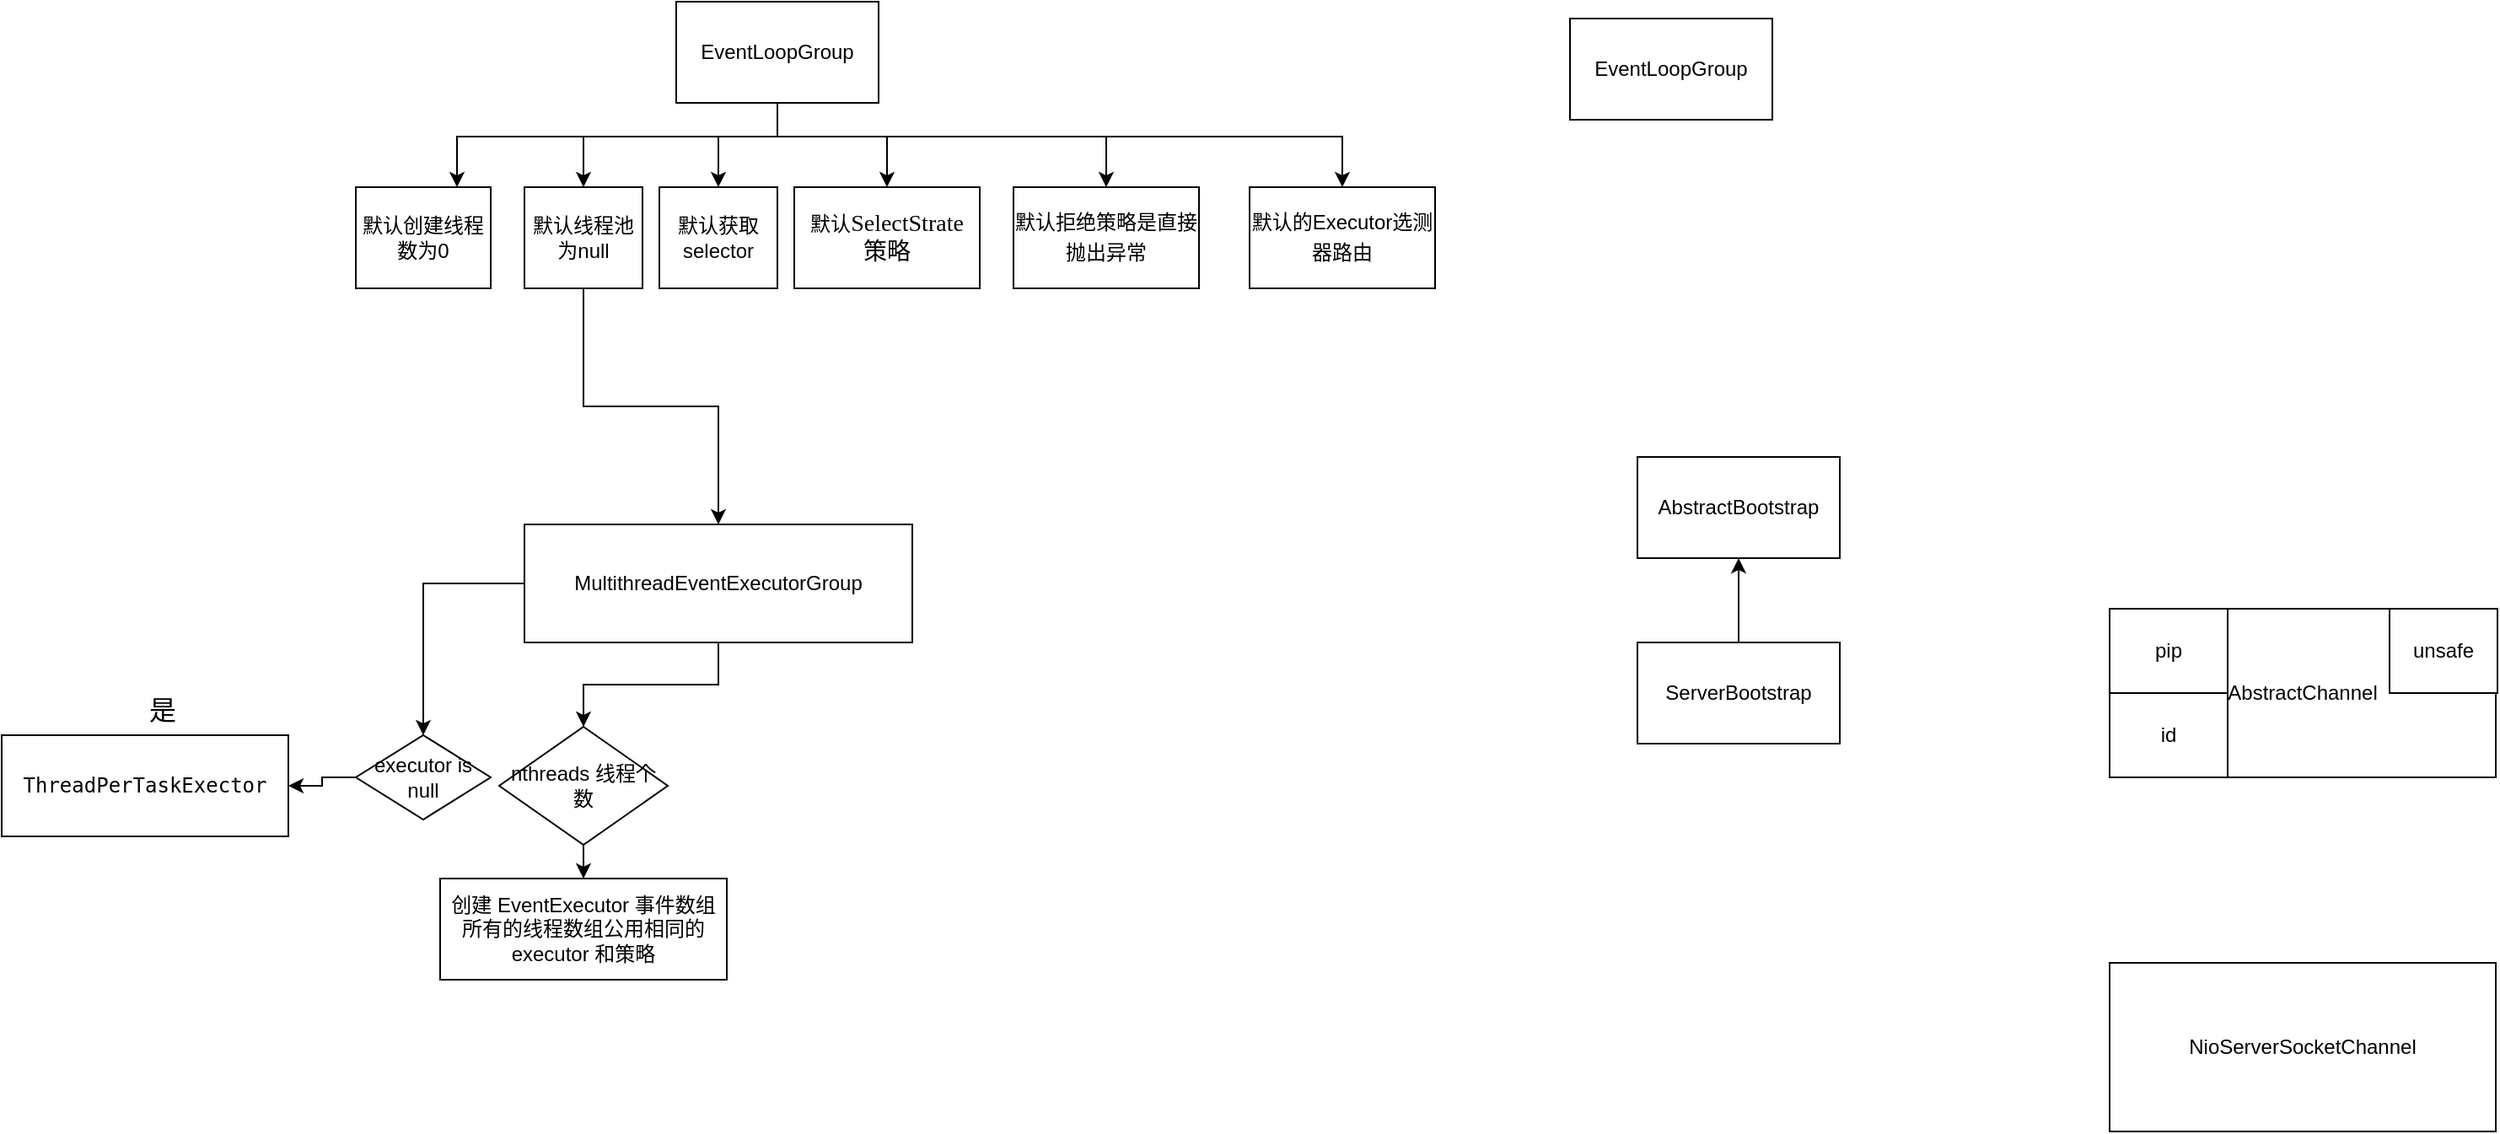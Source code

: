<mxfile version="13.0.8" type="github">
  <diagram id="tISTSOa1IbnUW52Cragt" name="第 1 页">
    <mxGraphModel dx="2249" dy="839" grid="1" gridSize="10" guides="1" tooltips="1" connect="1" arrows="1" fold="1" page="1" pageScale="1" pageWidth="827" pageHeight="1169" math="0" shadow="0">
      <root>
        <mxCell id="0" />
        <mxCell id="1" parent="0" />
        <mxCell id="zpzJkX84lzKPsi4QqlUI-2" value="" style="edgeStyle=orthogonalEdgeStyle;rounded=0;orthogonalLoop=1;jettySize=auto;html=1;" edge="1" parent="1" source="16vSrL_acRCVAmLFUMgu-1" target="zpzJkX84lzKPsi4QqlUI-1">
          <mxGeometry relative="1" as="geometry">
            <Array as="points">
              <mxPoint x="250" y="230" />
              <mxPoint x="60" y="230" />
            </Array>
          </mxGeometry>
        </mxCell>
        <mxCell id="zpzJkX84lzKPsi4QqlUI-7" style="edgeStyle=orthogonalEdgeStyle;rounded=0;orthogonalLoop=1;jettySize=auto;html=1;" edge="1" parent="1" source="16vSrL_acRCVAmLFUMgu-1" target="zpzJkX84lzKPsi4QqlUI-5">
          <mxGeometry relative="1" as="geometry">
            <Array as="points">
              <mxPoint x="250" y="230" />
              <mxPoint x="135" y="230" />
            </Array>
          </mxGeometry>
        </mxCell>
        <mxCell id="zpzJkX84lzKPsi4QqlUI-12" style="edgeStyle=orthogonalEdgeStyle;rounded=0;orthogonalLoop=1;jettySize=auto;html=1;entryX=0.5;entryY=0;entryDx=0;entryDy=0;" edge="1" parent="1" source="16vSrL_acRCVAmLFUMgu-1" target="zpzJkX84lzKPsi4QqlUI-10">
          <mxGeometry relative="1" as="geometry">
            <Array as="points">
              <mxPoint x="250" y="230" />
              <mxPoint x="215" y="230" />
            </Array>
          </mxGeometry>
        </mxCell>
        <mxCell id="zpzJkX84lzKPsi4QqlUI-13" style="edgeStyle=orthogonalEdgeStyle;rounded=0;orthogonalLoop=1;jettySize=auto;html=1;entryX=0.5;entryY=0;entryDx=0;entryDy=0;" edge="1" parent="1" source="16vSrL_acRCVAmLFUMgu-1" target="zpzJkX84lzKPsi4QqlUI-11">
          <mxGeometry relative="1" as="geometry">
            <Array as="points">
              <mxPoint x="250" y="230" />
              <mxPoint x="315" y="230" />
            </Array>
          </mxGeometry>
        </mxCell>
        <mxCell id="zpzJkX84lzKPsi4QqlUI-15" style="edgeStyle=orthogonalEdgeStyle;rounded=0;orthogonalLoop=1;jettySize=auto;html=1;entryX=0.5;entryY=0;entryDx=0;entryDy=0;" edge="1" parent="1" source="16vSrL_acRCVAmLFUMgu-1" target="zpzJkX84lzKPsi4QqlUI-14">
          <mxGeometry relative="1" as="geometry">
            <Array as="points">
              <mxPoint x="250" y="230" />
              <mxPoint x="445" y="230" />
            </Array>
          </mxGeometry>
        </mxCell>
        <mxCell id="zpzJkX84lzKPsi4QqlUI-34" style="edgeStyle=orthogonalEdgeStyle;rounded=0;orthogonalLoop=1;jettySize=auto;html=1;" edge="1" parent="1" source="16vSrL_acRCVAmLFUMgu-1" target="zpzJkX84lzKPsi4QqlUI-33">
          <mxGeometry relative="1" as="geometry">
            <Array as="points">
              <mxPoint x="250" y="230" />
              <mxPoint x="585" y="230" />
            </Array>
          </mxGeometry>
        </mxCell>
        <mxCell id="16vSrL_acRCVAmLFUMgu-1" value="EventLoopGroup" style="rounded=0;whiteSpace=wrap;html=1;" parent="1" vertex="1">
          <mxGeometry x="190" y="150" width="120" height="60" as="geometry" />
        </mxCell>
        <mxCell id="zpzJkX84lzKPsi4QqlUI-1" value="默认创建线程数为0" style="rounded=0;whiteSpace=wrap;html=1;" vertex="1" parent="1">
          <mxGeometry y="260" width="80" height="60" as="geometry" />
        </mxCell>
        <mxCell id="16vSrL_acRCVAmLFUMgu-3" value="EventLoopGroup" style="rounded=0;whiteSpace=wrap;html=1;" parent="1" vertex="1">
          <mxGeometry x="720" y="160" width="120" height="60" as="geometry" />
        </mxCell>
        <mxCell id="zpzJkX84lzKPsi4QqlUI-19" style="edgeStyle=orthogonalEdgeStyle;rounded=0;orthogonalLoop=1;jettySize=auto;html=1;entryX=0.5;entryY=0;entryDx=0;entryDy=0;" edge="1" parent="1" source="zpzJkX84lzKPsi4QqlUI-5" target="zpzJkX84lzKPsi4QqlUI-16">
          <mxGeometry relative="1" as="geometry" />
        </mxCell>
        <mxCell id="zpzJkX84lzKPsi4QqlUI-5" value="默认线程池为null&lt;span style=&quot;color: rgba(0 , 0 , 0 , 0) ; font-family: monospace ; font-size: 0px&quot;&gt;%3CmxGraphModel%3E%3Croot%3E%3CmxCell%20id%3D%220%22%2F%3E%3CmxCell%20id%3D%221%22%20parent%3D%220%22%2F%3E%3CmxCell%20id%3D%222%22%20value%3D%22%E9%BB%98%E8%AE%A4%E5%88%9B%E5%BB%BA%E7%BA%BF%E7%A8%8B%E6%95%B0%E4%B8%BA0%22%20style%3D%22rounded%3D0%3BwhiteSpace%3Dwrap%3Bhtml%3D1%3B%22%20vertex%3D%221%22%20parent%3D%221%22%3E%3CmxGeometry%20y%3D%22260%22%20width%3D%22120%22%20height%3D%2260%22%20as%3D%22geometry%22%2F%3E%3C%2FmxCell%3E%3C%2Froot%3E%3C%2FmxGraphModel%3E&lt;/span&gt;" style="rounded=0;whiteSpace=wrap;html=1;" vertex="1" parent="1">
          <mxGeometry x="100" y="260" width="70" height="60" as="geometry" />
        </mxCell>
        <mxCell id="zpzJkX84lzKPsi4QqlUI-10" value="默认获取selector" style="rounded=0;whiteSpace=wrap;html=1;" vertex="1" parent="1">
          <mxGeometry x="180" y="260" width="70" height="60" as="geometry" />
        </mxCell>
        <mxCell id="zpzJkX84lzKPsi4QqlUI-11" value="默认&lt;font face=&quot;Consolas&quot; style=&quot;font-size: 14px&quot;&gt;&lt;span style=&quot;background-color: rgb(255 , 255 , 255)&quot;&gt;SelectStrate&lt;br&gt;策略&lt;br&gt;&lt;/span&gt;&lt;/font&gt;" style="rounded=0;whiteSpace=wrap;html=1;" vertex="1" parent="1">
          <mxGeometry x="260" y="260" width="110" height="60" as="geometry" />
        </mxCell>
        <mxCell id="zpzJkX84lzKPsi4QqlUI-14" value="默认拒绝策略是直接抛出异常&lt;font face=&quot;Consolas&quot;&gt;&lt;span style=&quot;font-size: 16px ; background-color: rgb(255 , 255 , 255)&quot;&gt;&lt;br&gt;&lt;/span&gt;&lt;/font&gt;" style="rounded=0;whiteSpace=wrap;html=1;" vertex="1" parent="1">
          <mxGeometry x="390" y="260" width="110" height="60" as="geometry" />
        </mxCell>
        <mxCell id="zpzJkX84lzKPsi4QqlUI-29" style="edgeStyle=orthogonalEdgeStyle;rounded=0;orthogonalLoop=1;jettySize=auto;html=1;entryX=0.5;entryY=0;entryDx=0;entryDy=0;" edge="1" parent="1" source="zpzJkX84lzKPsi4QqlUI-16" target="zpzJkX84lzKPsi4QqlUI-20">
          <mxGeometry relative="1" as="geometry">
            <Array as="points">
              <mxPoint x="40" y="495" />
            </Array>
          </mxGeometry>
        </mxCell>
        <mxCell id="zpzJkX84lzKPsi4QqlUI-31" style="edgeStyle=orthogonalEdgeStyle;rounded=0;orthogonalLoop=1;jettySize=auto;html=1;entryX=0.5;entryY=0;entryDx=0;entryDy=0;" edge="1" parent="1" source="zpzJkX84lzKPsi4QqlUI-16" target="zpzJkX84lzKPsi4QqlUI-30">
          <mxGeometry relative="1" as="geometry" />
        </mxCell>
        <mxCell id="zpzJkX84lzKPsi4QqlUI-16" value="&lt;pre style=&quot;background-color: rgb(255 , 255 , 255)&quot;&gt;&lt;font face=&quot;Helvetica&quot; style=&quot;font-size: 12px&quot;&gt;MultithreadEventExecutorGroup&lt;/font&gt;&lt;/pre&gt;" style="rounded=0;whiteSpace=wrap;html=1;" vertex="1" parent="1">
          <mxGeometry x="100" y="460" width="230" height="70" as="geometry" />
        </mxCell>
        <mxCell id="zpzJkX84lzKPsi4QqlUI-17" value="&lt;pre style=&quot;background-color: rgb(255 , 255 , 255)&quot;&gt;ThreadPerTaskExector&lt;/pre&gt;" style="rounded=0;whiteSpace=wrap;html=1;" vertex="1" parent="1">
          <mxGeometry x="-210" y="585" width="170" height="60" as="geometry" />
        </mxCell>
        <mxCell id="zpzJkX84lzKPsi4QqlUI-23" style="edgeStyle=orthogonalEdgeStyle;rounded=0;orthogonalLoop=1;jettySize=auto;html=1;entryX=1;entryY=0.5;entryDx=0;entryDy=0;" edge="1" parent="1" source="zpzJkX84lzKPsi4QqlUI-20" target="zpzJkX84lzKPsi4QqlUI-17">
          <mxGeometry relative="1" as="geometry" />
        </mxCell>
        <mxCell id="zpzJkX84lzKPsi4QqlUI-20" value="executor is null" style="rhombus;whiteSpace=wrap;html=1;" vertex="1" parent="1">
          <mxGeometry y="585" width="80" height="50" as="geometry" />
        </mxCell>
        <mxCell id="zpzJkX84lzKPsi4QqlUI-24" value="&lt;font style=&quot;font-size: 16px&quot;&gt;是&lt;/font&gt;" style="text;html=1;align=center;verticalAlign=middle;resizable=0;points=[];autosize=1;" vertex="1" parent="1">
          <mxGeometry x="-130" y="560" width="30" height="20" as="geometry" />
        </mxCell>
        <mxCell id="zpzJkX84lzKPsi4QqlUI-27" value="创建 EventExecutor 事件数组&lt;br&gt;所有的线程数组公用相同的&lt;br&gt;executor 和策略" style="rounded=0;whiteSpace=wrap;html=1;" vertex="1" parent="1">
          <mxGeometry x="50" y="670" width="170" height="60" as="geometry" />
        </mxCell>
        <mxCell id="zpzJkX84lzKPsi4QqlUI-32" style="edgeStyle=orthogonalEdgeStyle;rounded=0;orthogonalLoop=1;jettySize=auto;html=1;entryX=0.5;entryY=0;entryDx=0;entryDy=0;" edge="1" parent="1" source="zpzJkX84lzKPsi4QqlUI-30" target="zpzJkX84lzKPsi4QqlUI-27">
          <mxGeometry relative="1" as="geometry" />
        </mxCell>
        <mxCell id="zpzJkX84lzKPsi4QqlUI-30" value="nthreads 线程个数" style="rhombus;whiteSpace=wrap;html=1;" vertex="1" parent="1">
          <mxGeometry x="85" y="580" width="100" height="70" as="geometry" />
        </mxCell>
        <mxCell id="zpzJkX84lzKPsi4QqlUI-33" value="默认的Executor选测器路由&lt;font face=&quot;Consolas&quot;&gt;&lt;span style=&quot;font-size: 16px ; background-color: rgb(255 , 255 , 255)&quot;&gt;&lt;br&gt;&lt;/span&gt;&lt;/font&gt;" style="rounded=0;whiteSpace=wrap;html=1;" vertex="1" parent="1">
          <mxGeometry x="530" y="260" width="110" height="60" as="geometry" />
        </mxCell>
        <mxCell id="zpzJkX84lzKPsi4QqlUI-39" value="" style="edgeStyle=orthogonalEdgeStyle;rounded=0;orthogonalLoop=1;jettySize=auto;html=1;" edge="1" parent="1" source="zpzJkX84lzKPsi4QqlUI-36" target="zpzJkX84lzKPsi4QqlUI-38">
          <mxGeometry relative="1" as="geometry" />
        </mxCell>
        <mxCell id="zpzJkX84lzKPsi4QqlUI-36" value="ServerBootstrap&lt;br&gt;" style="rounded=0;whiteSpace=wrap;html=1;" vertex="1" parent="1">
          <mxGeometry x="760" y="530" width="120" height="60" as="geometry" />
        </mxCell>
        <mxCell id="zpzJkX84lzKPsi4QqlUI-38" value="AbstractBootstrap" style="rounded=0;whiteSpace=wrap;html=1;" vertex="1" parent="1">
          <mxGeometry x="760" y="420" width="120" height="60" as="geometry" />
        </mxCell>
        <mxCell id="zpzJkX84lzKPsi4QqlUI-40" value="NioServerSocketChannel" style="rounded=0;whiteSpace=wrap;html=1;" vertex="1" parent="1">
          <mxGeometry x="1040" y="720" width="229" height="100" as="geometry" />
        </mxCell>
        <mxCell id="zpzJkX84lzKPsi4QqlUI-41" value="AbstractChannel" style="rounded=0;whiteSpace=wrap;html=1;" vertex="1" parent="1">
          <mxGeometry x="1040" y="510" width="229" height="100" as="geometry" />
        </mxCell>
        <mxCell id="zpzJkX84lzKPsi4QqlUI-42" value="id&lt;br&gt;" style="rounded=0;whiteSpace=wrap;html=1;" vertex="1" parent="1">
          <mxGeometry x="1040" y="560" width="70" height="50" as="geometry" />
        </mxCell>
        <mxCell id="zpzJkX84lzKPsi4QqlUI-44" value="pip&lt;br&gt;" style="rounded=0;whiteSpace=wrap;html=1;" vertex="1" parent="1">
          <mxGeometry x="1040" y="510" width="70" height="50" as="geometry" />
        </mxCell>
        <mxCell id="zpzJkX84lzKPsi4QqlUI-45" value="unsafe" style="rounded=0;whiteSpace=wrap;html=1;" vertex="1" parent="1">
          <mxGeometry x="1206" y="510" width="64" height="50" as="geometry" />
        </mxCell>
      </root>
    </mxGraphModel>
  </diagram>
</mxfile>
